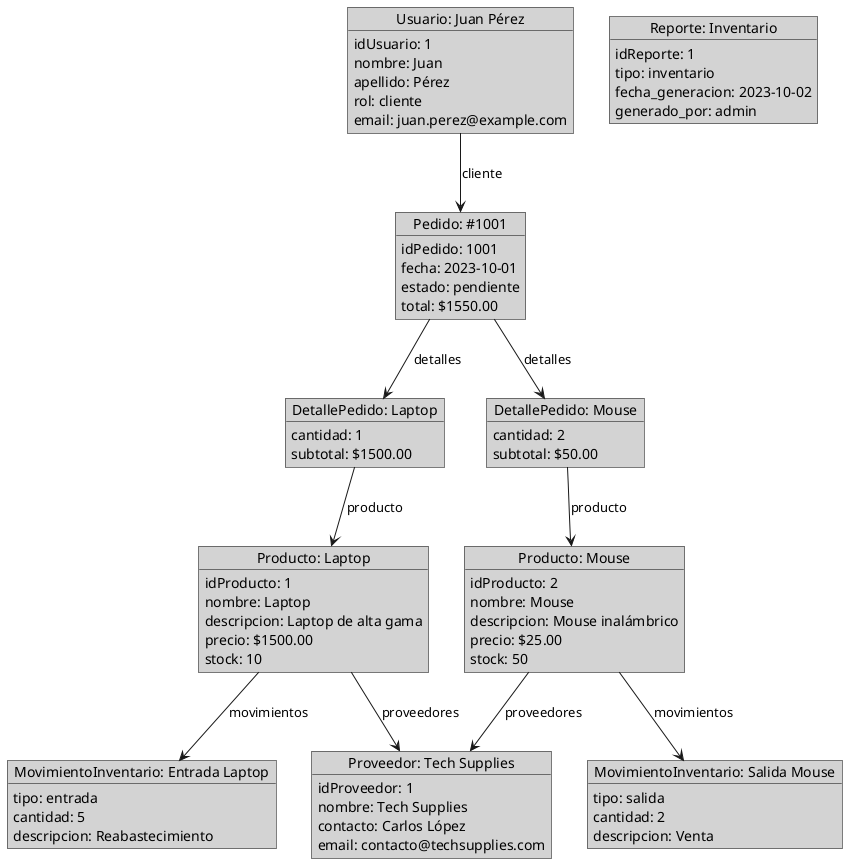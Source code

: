 @startuml
skinparam objectBorderColor Black
skinparam objectFontColor Black
skinparam objectBackgroundColor LightGray

object "Usuario: Juan Pérez" as Usuario1 {
    idUsuario: 1
    nombre: Juan
    apellido: Pérez
    rol: cliente
    email: juan.perez@example.com
}

object "Producto: Laptop" as Producto1 {
    idProducto: 1
    nombre: Laptop
    descripcion: Laptop de alta gama
    precio: $1500.00
    stock: 10
}

object "Producto: Mouse" as Producto2 {
    idProducto: 2
    nombre: Mouse
    descripcion: Mouse inalámbrico
    precio: $25.00
    stock: 50
}

object "Pedido: #1001" as Pedido1 {
    idPedido: 1001
    fecha: 2023-10-01
    estado: pendiente
    total: $1550.00
}

object "DetallePedido: Laptop" as DetallePedido1 {
    cantidad: 1
    subtotal: $1500.00
}

object "DetallePedido: Mouse" as DetallePedido2 {
    cantidad: 2
    subtotal: $50.00
}

object "MovimientoInventario: Entrada Laptop" as Movimiento1 {
    tipo: entrada
    cantidad: 5
    descripcion: Reabastecimiento
}

object "MovimientoInventario: Salida Mouse" as Movimiento2 {
    tipo: salida
    cantidad: 2
    descripcion: Venta
}

object "Proveedor: Tech Supplies" as Proveedor1 {
    idProveedor: 1
    nombre: Tech Supplies
    contacto: Carlos López
    email: contacto@techsupplies.com
}

object "Reporte: Inventario" as Reporte1 {
    idReporte: 1
    tipo: inventario
    fecha_generacion: 2023-10-02
    generado_por: admin
}

Usuario1 --> Pedido1 : cliente
Pedido1 --> DetallePedido1 : detalles
Pedido1 --> DetallePedido2 : detalles
DetallePedido1 --> Producto1 : producto
DetallePedido2 --> Producto2 : producto
Producto1 --> Movimiento1 : movimientos
Producto2 --> Movimiento2 : movimientos
Producto1 --> Proveedor1 : proveedores
Producto2 --> Proveedor1 : proveedores
@enduml
